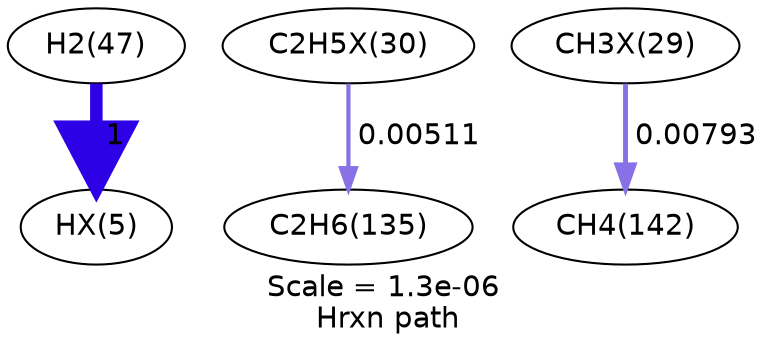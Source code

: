 digraph reaction_paths {
center=1;
s11 -> s26[fontname="Helvetica", style="setlinewidth(6)", arrowsize=3, color="0.7, 1.5, 0.9"
, label=" 1"];
s30 -> s12[fontname="Helvetica", style="setlinewidth(2.02)", arrowsize=1.01, color="0.7, 0.505, 0.9"
, label=" 0.00511"];
s29 -> s14[fontname="Helvetica", style="setlinewidth(2.35)", arrowsize=1.17, color="0.7, 0.508, 0.9"
, label=" 0.00793"];
s11 [ fontname="Helvetica", label="H2(47)"];
s12 [ fontname="Helvetica", label="C2H6(135)"];
s14 [ fontname="Helvetica", label="CH4(142)"];
s26 [ fontname="Helvetica", label="HX(5)"];
s29 [ fontname="Helvetica", label="CH3X(29)"];
s30 [ fontname="Helvetica", label="C2H5X(30)"];
 label = "Scale = 1.3e-06\l Hrxn path";
 fontname = "Helvetica";
}
